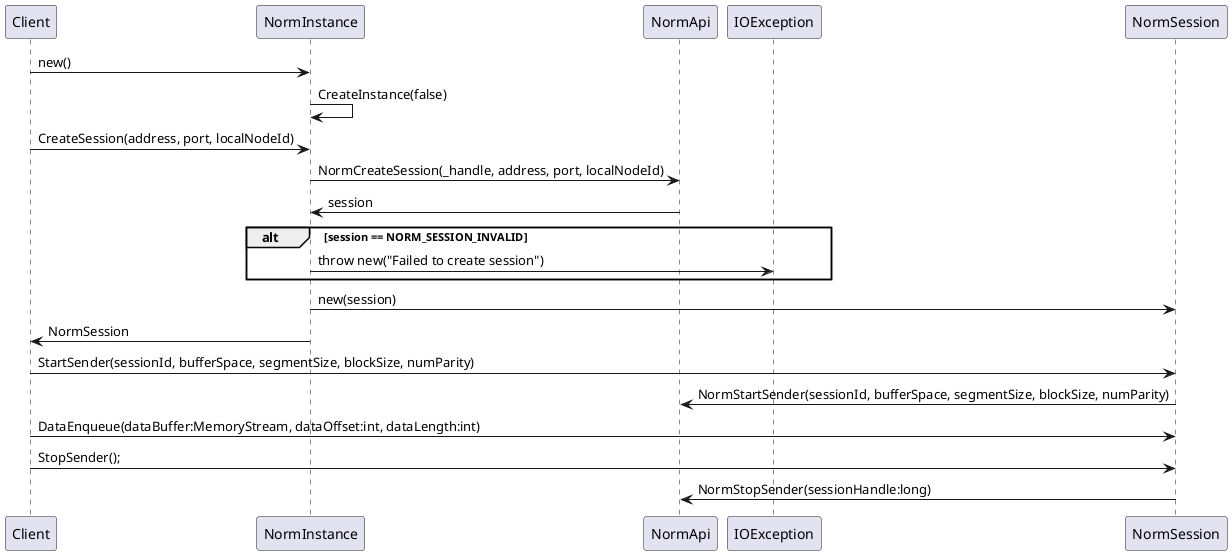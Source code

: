 @startuml FileEnqueue
Client -> NormInstance : new()
NormInstance -> NormInstance : CreateInstance(false)
Client -> NormInstance : CreateSession(address, port, localNodeId)
NormInstance -> NormApi : NormCreateSession(_handle, address, port, localNodeId)
NormInstance <- NormApi : session
alt session == NORM_SESSION_INVALID
    NormInstance -> IOException : throw new("Failed to create session")
end
NormInstance -> NormSession : new(session)
Client <- NormInstance : NormSession
Client -> NormSession : StartSender(sessionId, bufferSpace, segmentSize, blockSize, numParity)
NormSession -> NormApi : NormStartSender(sessionId, bufferSpace, segmentSize, blockSize, numParity)
Client -> NormSession : DataEnqueue(dataBuffer:MemoryStream, dataOffset:int, dataLength:int)
Client -> NormSession : StopSender();
NormSession -> NormApi : NormStopSender(sessionHandle:long)
@enduml